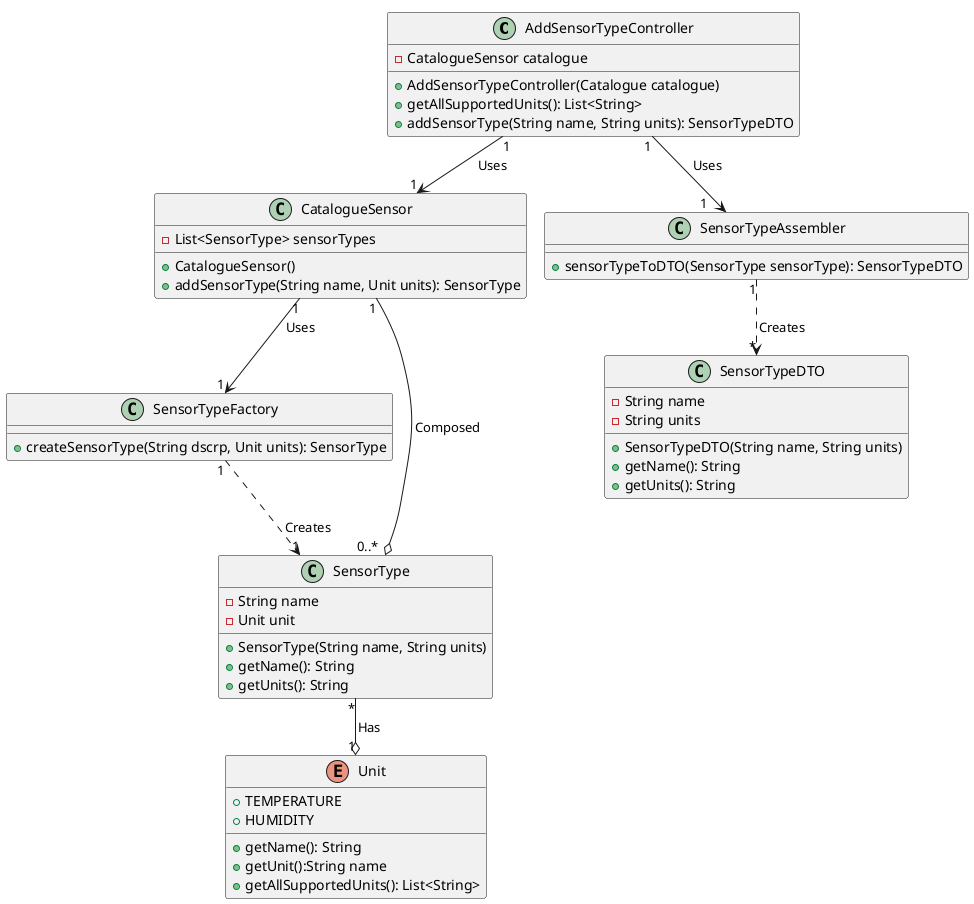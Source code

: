 @startuml
!pragma layout smetana
top to bottom direction
skinparam linetype ortho

class AddSensorTypeController {
-CatalogueSensor catalogue
+AddSensorTypeController(Catalogue catalogue)
+getAllSupportedUnits(): List<String>
+addSensorType(String name, String units): SensorTypeDTO
}
class CatalogueSensor {
-List<SensorType> sensorTypes
+CatalogueSensor()
+addSensorType(String name, Unit units): SensorType
}
class SensorTypeFactory {

+createSensorType(String dscrp, Unit units): SensorType
}
class SensorType {
-String name
-Unit unit
+SensorType(String name, String units)
+getName(): String
+getUnits(): String
}
enum Unit {
+TEMPERATURE
+HUMIDITY
+getName(): String
+getUnit():String name
+getAllSupportedUnits(): List<String>
}
class SensorTypeAssembler {

+sensorTypeToDTO(SensorType sensorType): SensorTypeDTO

}
class SensorTypeDTO {
-String name
-String units
+SensorTypeDTO(String name, String units)
+getName(): String
+getUnits(): String
}

AddSensorTypeController "1"-->"1" CatalogueSensor: Uses
CatalogueSensor "1"--o "0..*  " SensorType: Composed
CatalogueSensor "1"--> "1" SensorTypeFactory: Uses
SensorTypeFactory "1"..> "1" SensorType: Creates
SensorType "*"--o "1" Unit: Has
AddSensorTypeController "1"-->"1     " SensorTypeAssembler: Uses
SensorTypeAssembler "1"..>"*" SensorTypeDTO: Creates


@enduml